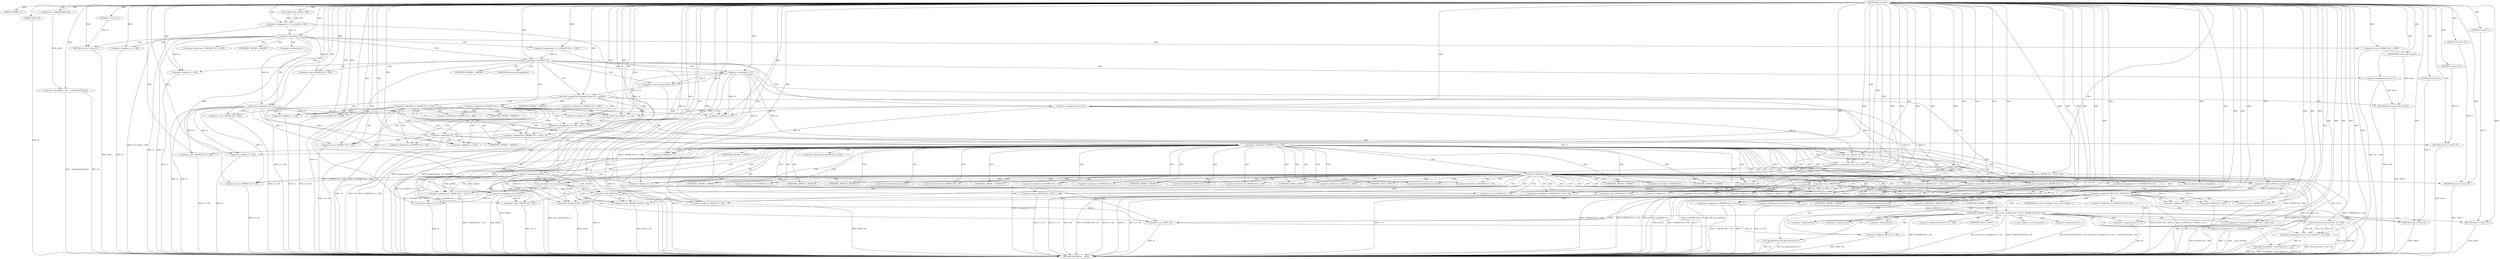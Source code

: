 digraph tftp_connect {  
"1000114" [label = "(METHOD,tftp_connect)" ]
"1000396" [label = "(METHOD_RETURN,int __cdecl)" ]
"1000115" [label = "(PARAM,_DWORD *a1)" ]
"1000116" [label = "(PARAM,_BYTE *a2)" ]
"1000131" [label = "(<operator>.assignment,v14 = __readgsdword(0x14u))" ]
"1000133" [label = "(__readgsdword,__readgsdword(0x14u))" ]
"1000135" [label = "(<operator>.assignment,v2 = Curl_ccalloc(1, 336))" ]
"1000137" [label = "(Curl_ccalloc,Curl_ccalloc(1, 336))" ]
"1000140" [label = "(<operator>.assignment,a1[185] = v2)" ]
"1000146" [label = "(<operator>.logicalNot,!v2)" ]
"1000148" [label = "(RETURN,return 27;,return 27;)" ]
"1000149" [label = "(LITERAL,27,return 27;)" ]
"1000150" [label = "(<operator>.assignment,v3 = v2)" ]
"1000153" [label = "(<operator>.assignment,v4 = *(_DWORD *)(*a1 + 1568))" ]
"1000156" [label = "(<operator>.cast,(_DWORD *)(*a1 + 1568))" ]
"1000158" [label = "(<operator>.addition,*a1 + 1568)" ]
"1000163" [label = "(<operator>.logicalNot,!v4)" ]
"1000166" [label = "(<operator>.assignment,v4 = 512)" ]
"1000171" [label = "(<operator>.cast,(_DWORD *)(v2 + 328))" ]
"1000173" [label = "(<operator>.addition,v2 + 328)" ]
"1000178" [label = "(<operator>.assignment,v9 = Curl_ccalloc(1, v4 + 4))" ]
"1000180" [label = "(Curl_ccalloc,Curl_ccalloc(1, v4 + 4))" ]
"1000182" [label = "(<operator>.addition,v4 + 4)" ]
"1000185" [label = "(<operator>.assignment,*(_DWORD *)(v3 + 328) = v9)" ]
"1000187" [label = "(<operator>.cast,(_DWORD *)(v3 + 328))" ]
"1000189" [label = "(<operator>.addition,v3 + 328)" ]
"1000194" [label = "(<operator>.logicalNot,!v9)" ]
"1000196" [label = "(RETURN,return 27;,return 27;)" ]
"1000197" [label = "(LITERAL,27,return 27;)" ]
"1000199" [label = "(<operator>.assignment,result = 71)" ]
"1000203" [label = "(<operator>.greaterThan,(unsigned int)(v4 - 8) > 0xFFB0)" ]
"1000204" [label = "(<operator>.cast,(unsigned int)(v4 - 8))" ]
"1000206" [label = "(<operator>.subtraction,v4 - 8)" ]
"1000210" [label = "(RETURN,return result;,return result;)" ]
"1000211" [label = "(IDENTIFIER,result,return result;)" ]
"1000213" [label = "(<operator>.logicalNot,!*(_DWORD *)(v3 + 328))" ]
"1000215" [label = "(<operator>.cast,(_DWORD *)(v3 + 328))" ]
"1000217" [label = "(<operator>.addition,v3 + 328)" ]
"1000223" [label = "(<operator>.logicalNot,!*(_DWORD *)(v3 + 332))" ]
"1000225" [label = "(<operator>.cast,(_DWORD *)(v3 + 332))" ]
"1000227" [label = "(<operator>.addition,v3 + 332)" ]
"1000231" [label = "(<operator>.assignment,v10 = Curl_ccalloc(1, v4 + 4))" ]
"1000233" [label = "(Curl_ccalloc,Curl_ccalloc(1, v4 + 4))" ]
"1000235" [label = "(<operator>.addition,v4 + 4)" ]
"1000238" [label = "(<operator>.assignment,*(_DWORD *)(v3 + 332) = v10)" ]
"1000240" [label = "(<operator>.cast,(_DWORD *)(v3 + 332))" ]
"1000242" [label = "(<operator>.addition,v3 + 332)" ]
"1000247" [label = "(<operator>.logicalNot,!v10)" ]
"1000249" [label = "(RETURN,return 27;,return 27;)" ]
"1000250" [label = "(LITERAL,27,return 27;)" ]
"1000251" [label = "(Curl_conncontrol,Curl_conncontrol(a1, 1))" ]
"1000254" [label = "(<operator>.assignment,v5 = a1[103])" ]
"1000259" [label = "(<operator>.assignment,*(_DWORD *)(v3 + 16) = a1)" ]
"1000261" [label = "(<operator>.cast,(_DWORD *)(v3 + 16))" ]
"1000263" [label = "(<operator>.addition,v3 + 16)" ]
"1000267" [label = "(<operator>.assignment,*(_DWORD *)v3 = 0)" ]
"1000269" [label = "(<operator>.cast,(_DWORD *)v3)" ]
"1000273" [label = "(<operator>.assignment,*(_DWORD *)(v3 + 20) = v5)" ]
"1000275" [label = "(<operator>.cast,(_DWORD *)(v3 + 20))" ]
"1000277" [label = "(<operator>.addition,v3 + 20)" ]
"1000281" [label = "(<operator>.assignment,v6 = a1[18])" ]
"1000286" [label = "(<operator>.assignment,*(_DWORD *)(v3 + 8) = -100)" ]
"1000288" [label = "(<operator>.cast,(_DWORD *)(v3 + 8))" ]
"1000290" [label = "(<operator>.addition,v3 + 8)" ]
"1000293" [label = "(<operator>.minus,-100)" ]
"1000295" [label = "(<operator>.assignment,v7 = *(_DWORD *)(v6 + 4))" ]
"1000298" [label = "(<operator>.cast,(_DWORD *)(v6 + 4))" ]
"1000300" [label = "(<operator>.addition,v6 + 4)" ]
"1000303" [label = "(<operator>.assignment,*(_DWORD *)(v3 + 320) = v4)" ]
"1000305" [label = "(<operator>.cast,(_DWORD *)(v3 + 320))" ]
"1000307" [label = "(<operator>.addition,v3 + 320)" ]
"1000311" [label = "(<operator>.assignment,*(_DWORD *)(v3 + 324) = v4)" ]
"1000313" [label = "(<operator>.cast,(_DWORD *)(v3 + 324))" ]
"1000315" [label = "(<operator>.addition,v3 + 324)" ]
"1000319" [label = "(<operator>.assignment,*(_WORD *)(v3 + 52) = v7)" ]
"1000321" [label = "(<operator>.cast,(_WORD *)(v3 + 52))" ]
"1000323" [label = "(<operator>.addition,v3 + 52)" ]
"1000327" [label = "(tftp_set_timeouts,tftp_set_timeouts())" ]
"1000329" [label = "(<operator>.equals,(*((_BYTE *)a1 + 583) & 2) == 0)" ]
"1000330" [label = "(<operator>.and,*((_BYTE *)a1 + 583) & 2)" ]
"1000332" [label = "(<operator>.addition,(_BYTE *)a1 + 583)" ]
"1000333" [label = "(<operator>.cast,(_BYTE *)a1)" ]
"1000341" [label = "(bind,bind(*(_DWORD *)(v3 + 20), (const struct sockaddr *)(v3 + 52), *(_DWORD *)(a1[18] + 16)))" ]
"1000343" [label = "(<operator>.cast,(_DWORD *)(v3 + 20))" ]
"1000345" [label = "(<operator>.addition,v3 + 20)" ]
"1000348" [label = "(<operator>.cast,(const struct sockaddr *)(v3 + 52))" ]
"1000350" [label = "(<operator>.addition,v3 + 52)" ]
"1000354" [label = "(<operator>.cast,(_DWORD *)(a1[18] + 16))" ]
"1000356" [label = "(<operator>.addition,a1[18] + 16)" ]
"1000362" [label = "(<operator>.assignment,v11 = __errno_location())" ]
"1000365" [label = "(<operator>.assignment,v12 = Curl_strerror(*v11, buf, 128))" ]
"1000367" [label = "(Curl_strerror,Curl_strerror(*v11, buf, 128))" ]
"1000372" [label = "(Curl_failf,Curl_failf(*a1, \"bind() failed; %s\", v12))" ]
"1000377" [label = "(RETURN,return 7;,return 7;)" ]
"1000378" [label = "(LITERAL,7,return 7;)" ]
"1000379" [label = "(<operators>.assignmentOr,*((_BYTE *)a1 + 583) |= 2u)" ]
"1000381" [label = "(<operator>.addition,(_BYTE *)a1 + 583)" ]
"1000382" [label = "(<operator>.cast,(_BYTE *)a1)" ]
"1000387" [label = "(Curl_pgrsStartNow,Curl_pgrsStartNow(*a1))" ]
"1000390" [label = "(<operator>.assignment,*a2 = 1)" ]
"1000394" [label = "(RETURN,return 0;,return 0;)" ]
"1000395" [label = "(LITERAL,0,return 0;)" ]
"1000155" [label = "(<operator>.indirection,*(_DWORD *)(*a1 + 1568))" ]
"1000157" [label = "(UNKNOWN,_DWORD *,_DWORD *)" ]
"1000159" [label = "(<operator>.indirection,*a1)" ]
"1000170" [label = "(<operator>.indirection,*(_DWORD *)(v2 + 328))" ]
"1000172" [label = "(UNKNOWN,_DWORD *,_DWORD *)" ]
"1000186" [label = "(<operator>.indirection,*(_DWORD *)(v3 + 328))" ]
"1000188" [label = "(UNKNOWN,_DWORD *,_DWORD *)" ]
"1000205" [label = "(UNKNOWN,unsigned int,unsigned int)" ]
"1000214" [label = "(<operator>.indirection,*(_DWORD *)(v3 + 328))" ]
"1000216" [label = "(UNKNOWN,_DWORD *,_DWORD *)" ]
"1000224" [label = "(<operator>.indirection,*(_DWORD *)(v3 + 332))" ]
"1000226" [label = "(UNKNOWN,_DWORD *,_DWORD *)" ]
"1000239" [label = "(<operator>.indirection,*(_DWORD *)(v3 + 332))" ]
"1000241" [label = "(UNKNOWN,_DWORD *,_DWORD *)" ]
"1000256" [label = "(<operator>.indirectIndexAccess,a1[103])" ]
"1000260" [label = "(<operator>.indirection,*(_DWORD *)(v3 + 16))" ]
"1000262" [label = "(UNKNOWN,_DWORD *,_DWORD *)" ]
"1000268" [label = "(<operator>.indirection,*(_DWORD *)v3)" ]
"1000270" [label = "(UNKNOWN,_DWORD *,_DWORD *)" ]
"1000274" [label = "(<operator>.indirection,*(_DWORD *)(v3 + 20))" ]
"1000276" [label = "(UNKNOWN,_DWORD *,_DWORD *)" ]
"1000283" [label = "(<operator>.indirectIndexAccess,a1[18])" ]
"1000287" [label = "(<operator>.indirection,*(_DWORD *)(v3 + 8))" ]
"1000289" [label = "(UNKNOWN,_DWORD *,_DWORD *)" ]
"1000297" [label = "(<operator>.indirection,*(_DWORD *)(v6 + 4))" ]
"1000299" [label = "(UNKNOWN,_DWORD *,_DWORD *)" ]
"1000304" [label = "(<operator>.indirection,*(_DWORD *)(v3 + 320))" ]
"1000306" [label = "(UNKNOWN,_DWORD *,_DWORD *)" ]
"1000312" [label = "(<operator>.indirection,*(_DWORD *)(v3 + 324))" ]
"1000314" [label = "(UNKNOWN,_DWORD *,_DWORD *)" ]
"1000320" [label = "(<operator>.indirection,*(_WORD *)(v3 + 52))" ]
"1000322" [label = "(UNKNOWN,_WORD *,_WORD *)" ]
"1000331" [label = "(<operator>.indirection,*((_BYTE *)a1 + 583))" ]
"1000334" [label = "(UNKNOWN,_BYTE *,_BYTE *)" ]
"1000342" [label = "(<operator>.indirection,*(_DWORD *)(v3 + 20))" ]
"1000344" [label = "(UNKNOWN,_DWORD *,_DWORD *)" ]
"1000349" [label = "(UNKNOWN,const struct sockaddr *,const struct sockaddr *)" ]
"1000353" [label = "(<operator>.indirection,*(_DWORD *)(a1[18] + 16))" ]
"1000355" [label = "(UNKNOWN,_DWORD *,_DWORD *)" ]
"1000357" [label = "(<operator>.indirectIndexAccess,a1[18])" ]
"1000364" [label = "(__errno_location,__errno_location())" ]
"1000368" [label = "(<operator>.indirection,*v11)" ]
"1000373" [label = "(<operator>.indirection,*a1)" ]
"1000380" [label = "(<operator>.indirection,*((_BYTE *)a1 + 583))" ]
"1000383" [label = "(UNKNOWN,_BYTE *,_BYTE *)" ]
"1000388" [label = "(<operator>.indirection,*a1)" ]
"1000391" [label = "(<operator>.indirection,*a2)" ]
  "1000377" -> "1000396"  [ label = "DDG: <RET>"] 
  "1000148" -> "1000396"  [ label = "DDG: <RET>"] 
  "1000240" -> "1000396"  [ label = "DDG: v3 + 332"] 
  "1000259" -> "1000396"  [ label = "DDG: *(_DWORD *)(v3 + 16)"] 
  "1000327" -> "1000396"  [ label = "DDG: tftp_set_timeouts()"] 
  "1000242" -> "1000396"  [ label = "DDG: v3"] 
  "1000194" -> "1000396"  [ label = "DDG: !v9"] 
  "1000341" -> "1000396"  [ label = "DDG: *(_DWORD *)(v3 + 20)"] 
  "1000199" -> "1000396"  [ label = "DDG: result"] 
  "1000341" -> "1000396"  [ label = "DDG: (const struct sockaddr *)(v3 + 52)"] 
  "1000333" -> "1000396"  [ label = "DDG: a1"] 
  "1000305" -> "1000396"  [ label = "DDG: v3 + 320"] 
  "1000163" -> "1000396"  [ label = "DDG: !v4"] 
  "1000203" -> "1000396"  [ label = "DDG: (unsigned int)(v4 - 8) > 0xFFB0"] 
  "1000223" -> "1000396"  [ label = "DDG: !*(_DWORD *)(v3 + 332)"] 
  "1000187" -> "1000396"  [ label = "DDG: v3 + 328"] 
  "1000238" -> "1000396"  [ label = "DDG: *(_DWORD *)(v3 + 332)"] 
  "1000329" -> "1000396"  [ label = "DDG: *((_BYTE *)a1 + 583) & 2"] 
  "1000341" -> "1000396"  [ label = "DDG: *(_DWORD *)(a1[18] + 16)"] 
  "1000173" -> "1000396"  [ label = "DDG: v2"] 
  "1000231" -> "1000396"  [ label = "DDG: Curl_ccalloc(1, v4 + 4)"] 
  "1000350" -> "1000396"  [ label = "DDG: v3"] 
  "1000213" -> "1000396"  [ label = "DDG: !*(_DWORD *)(v3 + 328)"] 
  "1000321" -> "1000396"  [ label = "DDG: v3 + 52"] 
  "1000362" -> "1000396"  [ label = "DDG: __errno_location()"] 
  "1000215" -> "1000396"  [ label = "DDG: v3 + 328"] 
  "1000288" -> "1000396"  [ label = "DDG: v3 + 8"] 
  "1000379" -> "1000396"  [ label = "DDG: *((_BYTE *)a1 + 583)"] 
  "1000150" -> "1000396"  [ label = "DDG: v2"] 
  "1000254" -> "1000396"  [ label = "DDG: a1[103]"] 
  "1000281" -> "1000396"  [ label = "DDG: a1[18]"] 
  "1000372" -> "1000396"  [ label = "DDG: v12"] 
  "1000354" -> "1000396"  [ label = "DDG: a1[18] + 16"] 
  "1000381" -> "1000396"  [ label = "DDG: (_BYTE *)a1"] 
  "1000319" -> "1000396"  [ label = "DDG: *(_WORD *)(v3 + 52)"] 
  "1000382" -> "1000396"  [ label = "DDG: a1"] 
  "1000273" -> "1000396"  [ label = "DDG: *(_DWORD *)(v3 + 20)"] 
  "1000135" -> "1000396"  [ label = "DDG: Curl_ccalloc(1, 336)"] 
  "1000300" -> "1000396"  [ label = "DDG: v6"] 
  "1000390" -> "1000396"  [ label = "DDG: *a2"] 
  "1000367" -> "1000396"  [ label = "DDG: buf"] 
  "1000213" -> "1000396"  [ label = "DDG: *(_DWORD *)(v3 + 328)"] 
  "1000267" -> "1000396"  [ label = "DDG: *(_DWORD *)v3"] 
  "1000182" -> "1000396"  [ label = "DDG: v4"] 
  "1000387" -> "1000396"  [ label = "DDG: Curl_pgrsStartNow(*a1)"] 
  "1000131" -> "1000396"  [ label = "DDG: __readgsdword(0x14u)"] 
  "1000225" -> "1000396"  [ label = "DDG: v3 + 332"] 
  "1000367" -> "1000396"  [ label = "DDG: *v11"] 
  "1000341" -> "1000396"  [ label = "DDG: bind(*(_DWORD *)(v3 + 20), (const struct sockaddr *)(v3 + 52), *(_DWORD *)(a1[18] + 16))"] 
  "1000223" -> "1000396"  [ label = "DDG: *(_DWORD *)(v3 + 332)"] 
  "1000178" -> "1000396"  [ label = "DDG: Curl_ccalloc(1, v4 + 4)"] 
  "1000343" -> "1000396"  [ label = "DDG: v3 + 20"] 
  "1000180" -> "1000396"  [ label = "DDG: v4 + 4"] 
  "1000146" -> "1000396"  [ label = "DDG: v2"] 
  "1000203" -> "1000396"  [ label = "DDG: (unsigned int)(v4 - 8)"] 
  "1000235" -> "1000396"  [ label = "DDG: v4"] 
  "1000153" -> "1000396"  [ label = "DDG: *(_DWORD *)(*a1 + 1568)"] 
  "1000156" -> "1000396"  [ label = "DDG: *a1 + 1568"] 
  "1000247" -> "1000396"  [ label = "DDG: !v10"] 
  "1000189" -> "1000396"  [ label = "DDG: v3"] 
  "1000116" -> "1000396"  [ label = "DDG: a2"] 
  "1000275" -> "1000396"  [ label = "DDG: v3 + 20"] 
  "1000261" -> "1000396"  [ label = "DDG: v3 + 16"] 
  "1000303" -> "1000396"  [ label = "DDG: *(_DWORD *)(v3 + 320)"] 
  "1000348" -> "1000396"  [ label = "DDG: v3 + 52"] 
  "1000365" -> "1000396"  [ label = "DDG: Curl_strerror(*v11, buf, 128)"] 
  "1000286" -> "1000396"  [ label = "DDG: -100"] 
  "1000206" -> "1000396"  [ label = "DDG: v4"] 
  "1000158" -> "1000396"  [ label = "DDG: *a1"] 
  "1000247" -> "1000396"  [ label = "DDG: v10"] 
  "1000286" -> "1000396"  [ label = "DDG: *(_DWORD *)(v3 + 8)"] 
  "1000372" -> "1000396"  [ label = "DDG: Curl_failf(*a1, \"bind() failed; %s\", v12)"] 
  "1000313" -> "1000396"  [ label = "DDG: v3 + 324"] 
  "1000387" -> "1000396"  [ label = "DDG: *a1"] 
  "1000140" -> "1000396"  [ label = "DDG: a1[185]"] 
  "1000273" -> "1000396"  [ label = "DDG: v5"] 
  "1000204" -> "1000396"  [ label = "DDG: v4 - 8"] 
  "1000298" -> "1000396"  [ label = "DDG: v6 + 4"] 
  "1000329" -> "1000396"  [ label = "DDG: (*((_BYTE *)a1 + 583) & 2) == 0"] 
  "1000362" -> "1000396"  [ label = "DDG: v11"] 
  "1000356" -> "1000396"  [ label = "DDG: a1[18]"] 
  "1000171" -> "1000396"  [ label = "DDG: v2 + 328"] 
  "1000194" -> "1000396"  [ label = "DDG: v9"] 
  "1000311" -> "1000396"  [ label = "DDG: v4"] 
  "1000319" -> "1000396"  [ label = "DDG: v7"] 
  "1000372" -> "1000396"  [ label = "DDG: *a1"] 
  "1000295" -> "1000396"  [ label = "DDG: *(_DWORD *)(v6 + 4)"] 
  "1000323" -> "1000396"  [ label = "DDG: v3"] 
  "1000146" -> "1000396"  [ label = "DDG: !v2"] 
  "1000311" -> "1000396"  [ label = "DDG: *(_DWORD *)(v3 + 324)"] 
  "1000233" -> "1000396"  [ label = "DDG: v4 + 4"] 
  "1000150" -> "1000396"  [ label = "DDG: v3"] 
  "1000185" -> "1000396"  [ label = "DDG: *(_DWORD *)(v3 + 328)"] 
  "1000131" -> "1000396"  [ label = "DDG: v14"] 
  "1000251" -> "1000396"  [ label = "DDG: Curl_conncontrol(a1, 1)"] 
  "1000332" -> "1000396"  [ label = "DDG: (_BYTE *)a1"] 
  "1000330" -> "1000396"  [ label = "DDG: *((_BYTE *)a1 + 583)"] 
  "1000210" -> "1000396"  [ label = "DDG: <RET>"] 
  "1000394" -> "1000396"  [ label = "DDG: <RET>"] 
  "1000196" -> "1000396"  [ label = "DDG: <RET>"] 
  "1000249" -> "1000396"  [ label = "DDG: <RET>"] 
  "1000114" -> "1000115"  [ label = "DDG: "] 
  "1000114" -> "1000116"  [ label = "DDG: "] 
  "1000133" -> "1000131"  [ label = "DDG: 0x14u"] 
  "1000114" -> "1000131"  [ label = "DDG: "] 
  "1000114" -> "1000133"  [ label = "DDG: "] 
  "1000137" -> "1000135"  [ label = "DDG: 1"] 
  "1000137" -> "1000135"  [ label = "DDG: 336"] 
  "1000114" -> "1000135"  [ label = "DDG: "] 
  "1000114" -> "1000137"  [ label = "DDG: "] 
  "1000135" -> "1000140"  [ label = "DDG: v2"] 
  "1000114" -> "1000140"  [ label = "DDG: "] 
  "1000114" -> "1000146"  [ label = "DDG: "] 
  "1000135" -> "1000146"  [ label = "DDG: v2"] 
  "1000149" -> "1000148"  [ label = "DDG: 27"] 
  "1000114" -> "1000148"  [ label = "DDG: "] 
  "1000114" -> "1000149"  [ label = "DDG: "] 
  "1000146" -> "1000150"  [ label = "DDG: v2"] 
  "1000114" -> "1000150"  [ label = "DDG: "] 
  "1000114" -> "1000153"  [ label = "DDG: "] 
  "1000114" -> "1000156"  [ label = "DDG: "] 
  "1000114" -> "1000158"  [ label = "DDG: "] 
  "1000153" -> "1000163"  [ label = "DDG: v4"] 
  "1000114" -> "1000163"  [ label = "DDG: "] 
  "1000114" -> "1000166"  [ label = "DDG: "] 
  "1000114" -> "1000171"  [ label = "DDG: "] 
  "1000146" -> "1000171"  [ label = "DDG: v2"] 
  "1000114" -> "1000173"  [ label = "DDG: "] 
  "1000146" -> "1000173"  [ label = "DDG: v2"] 
  "1000180" -> "1000178"  [ label = "DDG: 1"] 
  "1000180" -> "1000178"  [ label = "DDG: v4 + 4"] 
  "1000114" -> "1000178"  [ label = "DDG: "] 
  "1000114" -> "1000180"  [ label = "DDG: "] 
  "1000166" -> "1000180"  [ label = "DDG: v4"] 
  "1000206" -> "1000180"  [ label = "DDG: v4"] 
  "1000166" -> "1000182"  [ label = "DDG: v4"] 
  "1000206" -> "1000182"  [ label = "DDG: v4"] 
  "1000114" -> "1000182"  [ label = "DDG: "] 
  "1000178" -> "1000185"  [ label = "DDG: v9"] 
  "1000114" -> "1000185"  [ label = "DDG: "] 
  "1000150" -> "1000187"  [ label = "DDG: v3"] 
  "1000114" -> "1000187"  [ label = "DDG: "] 
  "1000150" -> "1000189"  [ label = "DDG: v3"] 
  "1000114" -> "1000189"  [ label = "DDG: "] 
  "1000114" -> "1000194"  [ label = "DDG: "] 
  "1000178" -> "1000194"  [ label = "DDG: v9"] 
  "1000197" -> "1000196"  [ label = "DDG: 27"] 
  "1000114" -> "1000196"  [ label = "DDG: "] 
  "1000114" -> "1000197"  [ label = "DDG: "] 
  "1000114" -> "1000199"  [ label = "DDG: "] 
  "1000204" -> "1000203"  [ label = "DDG: v4 - 8"] 
  "1000206" -> "1000204"  [ label = "DDG: v4"] 
  "1000206" -> "1000204"  [ label = "DDG: 8"] 
  "1000163" -> "1000206"  [ label = "DDG: v4"] 
  "1000114" -> "1000206"  [ label = "DDG: "] 
  "1000114" -> "1000203"  [ label = "DDG: "] 
  "1000211" -> "1000210"  [ label = "DDG: result"] 
  "1000199" -> "1000210"  [ label = "DDG: result"] 
  "1000114" -> "1000211"  [ label = "DDG: "] 
  "1000150" -> "1000215"  [ label = "DDG: v3"] 
  "1000114" -> "1000215"  [ label = "DDG: "] 
  "1000150" -> "1000217"  [ label = "DDG: v3"] 
  "1000114" -> "1000217"  [ label = "DDG: "] 
  "1000150" -> "1000225"  [ label = "DDG: v3"] 
  "1000114" -> "1000225"  [ label = "DDG: "] 
  "1000150" -> "1000227"  [ label = "DDG: v3"] 
  "1000114" -> "1000227"  [ label = "DDG: "] 
  "1000233" -> "1000231"  [ label = "DDG: 1"] 
  "1000233" -> "1000231"  [ label = "DDG: v4 + 4"] 
  "1000114" -> "1000231"  [ label = "DDG: "] 
  "1000114" -> "1000233"  [ label = "DDG: "] 
  "1000166" -> "1000233"  [ label = "DDG: v4"] 
  "1000206" -> "1000233"  [ label = "DDG: v4"] 
  "1000166" -> "1000235"  [ label = "DDG: v4"] 
  "1000206" -> "1000235"  [ label = "DDG: v4"] 
  "1000114" -> "1000235"  [ label = "DDG: "] 
  "1000231" -> "1000238"  [ label = "DDG: v10"] 
  "1000114" -> "1000238"  [ label = "DDG: "] 
  "1000114" -> "1000240"  [ label = "DDG: "] 
  "1000150" -> "1000240"  [ label = "DDG: v3"] 
  "1000114" -> "1000242"  [ label = "DDG: "] 
  "1000150" -> "1000242"  [ label = "DDG: v3"] 
  "1000114" -> "1000247"  [ label = "DDG: "] 
  "1000231" -> "1000247"  [ label = "DDG: v10"] 
  "1000250" -> "1000249"  [ label = "DDG: 27"] 
  "1000114" -> "1000249"  [ label = "DDG: "] 
  "1000114" -> "1000250"  [ label = "DDG: "] 
  "1000140" -> "1000251"  [ label = "DDG: a1[185]"] 
  "1000114" -> "1000251"  [ label = "DDG: "] 
  "1000251" -> "1000254"  [ label = "DDG: a1"] 
  "1000114" -> "1000254"  [ label = "DDG: "] 
  "1000251" -> "1000259"  [ label = "DDG: a1"] 
  "1000140" -> "1000259"  [ label = "DDG: a1[185]"] 
  "1000114" -> "1000259"  [ label = "DDG: "] 
  "1000114" -> "1000261"  [ label = "DDG: "] 
  "1000150" -> "1000261"  [ label = "DDG: v3"] 
  "1000114" -> "1000263"  [ label = "DDG: "] 
  "1000150" -> "1000263"  [ label = "DDG: v3"] 
  "1000114" -> "1000267"  [ label = "DDG: "] 
  "1000114" -> "1000269"  [ label = "DDG: "] 
  "1000150" -> "1000269"  [ label = "DDG: v3"] 
  "1000254" -> "1000273"  [ label = "DDG: v5"] 
  "1000114" -> "1000273"  [ label = "DDG: "] 
  "1000269" -> "1000275"  [ label = "DDG: v3"] 
  "1000114" -> "1000275"  [ label = "DDG: "] 
  "1000269" -> "1000277"  [ label = "DDG: v3"] 
  "1000114" -> "1000277"  [ label = "DDG: "] 
  "1000251" -> "1000281"  [ label = "DDG: a1"] 
  "1000140" -> "1000281"  [ label = "DDG: a1[185]"] 
  "1000114" -> "1000281"  [ label = "DDG: "] 
  "1000293" -> "1000286"  [ label = "DDG: 100"] 
  "1000114" -> "1000288"  [ label = "DDG: "] 
  "1000269" -> "1000288"  [ label = "DDG: v3"] 
  "1000114" -> "1000290"  [ label = "DDG: "] 
  "1000269" -> "1000290"  [ label = "DDG: v3"] 
  "1000114" -> "1000293"  [ label = "DDG: "] 
  "1000114" -> "1000295"  [ label = "DDG: "] 
  "1000281" -> "1000298"  [ label = "DDG: v6"] 
  "1000114" -> "1000298"  [ label = "DDG: "] 
  "1000281" -> "1000300"  [ label = "DDG: v6"] 
  "1000114" -> "1000300"  [ label = "DDG: "] 
  "1000166" -> "1000303"  [ label = "DDG: v4"] 
  "1000206" -> "1000303"  [ label = "DDG: v4"] 
  "1000114" -> "1000303"  [ label = "DDG: "] 
  "1000114" -> "1000305"  [ label = "DDG: "] 
  "1000269" -> "1000305"  [ label = "DDG: v3"] 
  "1000114" -> "1000307"  [ label = "DDG: "] 
  "1000269" -> "1000307"  [ label = "DDG: v3"] 
  "1000114" -> "1000311"  [ label = "DDG: "] 
  "1000166" -> "1000311"  [ label = "DDG: v4"] 
  "1000206" -> "1000311"  [ label = "DDG: v4"] 
  "1000114" -> "1000313"  [ label = "DDG: "] 
  "1000269" -> "1000313"  [ label = "DDG: v3"] 
  "1000114" -> "1000315"  [ label = "DDG: "] 
  "1000269" -> "1000315"  [ label = "DDG: v3"] 
  "1000295" -> "1000319"  [ label = "DDG: v7"] 
  "1000114" -> "1000319"  [ label = "DDG: "] 
  "1000114" -> "1000321"  [ label = "DDG: "] 
  "1000269" -> "1000321"  [ label = "DDG: v3"] 
  "1000114" -> "1000323"  [ label = "DDG: "] 
  "1000269" -> "1000323"  [ label = "DDG: v3"] 
  "1000114" -> "1000327"  [ label = "DDG: "] 
  "1000330" -> "1000329"  [ label = "DDG: *((_BYTE *)a1 + 583)"] 
  "1000330" -> "1000329"  [ label = "DDG: 2"] 
  "1000333" -> "1000332"  [ label = "DDG: a1"] 
  "1000140" -> "1000333"  [ label = "DDG: a1[185]"] 
  "1000114" -> "1000333"  [ label = "DDG: "] 
  "1000251" -> "1000333"  [ label = "DDG: a1"] 
  "1000114" -> "1000332"  [ label = "DDG: "] 
  "1000114" -> "1000330"  [ label = "DDG: "] 
  "1000114" -> "1000329"  [ label = "DDG: "] 
  "1000273" -> "1000341"  [ label = "DDG: *(_DWORD *)(v3 + 20)"] 
  "1000114" -> "1000343"  [ label = "DDG: "] 
  "1000269" -> "1000343"  [ label = "DDG: v3"] 
  "1000114" -> "1000345"  [ label = "DDG: "] 
  "1000269" -> "1000345"  [ label = "DDG: v3"] 
  "1000348" -> "1000341"  [ label = "DDG: v3 + 52"] 
  "1000114" -> "1000348"  [ label = "DDG: "] 
  "1000269" -> "1000348"  [ label = "DDG: v3"] 
  "1000114" -> "1000350"  [ label = "DDG: "] 
  "1000269" -> "1000350"  [ label = "DDG: v3"] 
  "1000333" -> "1000354"  [ label = "DDG: a1"] 
  "1000251" -> "1000354"  [ label = "DDG: a1"] 
  "1000140" -> "1000354"  [ label = "DDG: a1[185]"] 
  "1000114" -> "1000354"  [ label = "DDG: "] 
  "1000333" -> "1000356"  [ label = "DDG: a1"] 
  "1000251" -> "1000356"  [ label = "DDG: a1"] 
  "1000140" -> "1000356"  [ label = "DDG: a1[185]"] 
  "1000114" -> "1000356"  [ label = "DDG: "] 
  "1000114" -> "1000362"  [ label = "DDG: "] 
  "1000367" -> "1000365"  [ label = "DDG: *v11"] 
  "1000367" -> "1000365"  [ label = "DDG: buf"] 
  "1000367" -> "1000365"  [ label = "DDG: 128"] 
  "1000114" -> "1000365"  [ label = "DDG: "] 
  "1000114" -> "1000367"  [ label = "DDG: "] 
  "1000114" -> "1000372"  [ label = "DDG: "] 
  "1000365" -> "1000372"  [ label = "DDG: v12"] 
  "1000378" -> "1000377"  [ label = "DDG: 7"] 
  "1000114" -> "1000377"  [ label = "DDG: "] 
  "1000114" -> "1000378"  [ label = "DDG: "] 
  "1000114" -> "1000379"  [ label = "DDG: "] 
  "1000330" -> "1000379"  [ label = "DDG: *((_BYTE *)a1 + 583)"] 
  "1000382" -> "1000381"  [ label = "DDG: a1"] 
  "1000333" -> "1000382"  [ label = "DDG: a1"] 
  "1000140" -> "1000382"  [ label = "DDG: a1[185]"] 
  "1000114" -> "1000382"  [ label = "DDG: "] 
  "1000251" -> "1000382"  [ label = "DDG: a1"] 
  "1000114" -> "1000381"  [ label = "DDG: "] 
  "1000114" -> "1000390"  [ label = "DDG: "] 
  "1000395" -> "1000394"  [ label = "DDG: 0"] 
  "1000114" -> "1000394"  [ label = "DDG: "] 
  "1000114" -> "1000395"  [ label = "DDG: "] 
  "1000146" -> "1000159"  [ label = "CDG: "] 
  "1000146" -> "1000158"  [ label = "CDG: "] 
  "1000146" -> "1000157"  [ label = "CDG: "] 
  "1000146" -> "1000156"  [ label = "CDG: "] 
  "1000146" -> "1000155"  [ label = "CDG: "] 
  "1000146" -> "1000153"  [ label = "CDG: "] 
  "1000146" -> "1000150"  [ label = "CDG: "] 
  "1000146" -> "1000148"  [ label = "CDG: "] 
  "1000146" -> "1000163"  [ label = "CDG: "] 
  "1000163" -> "1000173"  [ label = "CDG: "] 
  "1000163" -> "1000172"  [ label = "CDG: "] 
  "1000163" -> "1000171"  [ label = "CDG: "] 
  "1000163" -> "1000170"  [ label = "CDG: "] 
  "1000163" -> "1000166"  [ label = "CDG: "] 
  "1000163" -> "1000206"  [ label = "CDG: "] 
  "1000163" -> "1000205"  [ label = "CDG: "] 
  "1000163" -> "1000204"  [ label = "CDG: "] 
  "1000163" -> "1000203"  [ label = "CDG: "] 
  "1000163" -> "1000199"  [ label = "CDG: "] 
  "1000170" -> "1000189"  [ label = "CDG: "] 
  "1000170" -> "1000188"  [ label = "CDG: "] 
  "1000170" -> "1000187"  [ label = "CDG: "] 
  "1000170" -> "1000186"  [ label = "CDG: "] 
  "1000170" -> "1000185"  [ label = "CDG: "] 
  "1000170" -> "1000182"  [ label = "CDG: "] 
  "1000170" -> "1000180"  [ label = "CDG: "] 
  "1000170" -> "1000178"  [ label = "CDG: "] 
  "1000170" -> "1000194"  [ label = "CDG: "] 
  "1000170" -> "1000224"  [ label = "CDG: "] 
  "1000170" -> "1000223"  [ label = "CDG: "] 
  "1000170" -> "1000227"  [ label = "CDG: "] 
  "1000170" -> "1000226"  [ label = "CDG: "] 
  "1000170" -> "1000225"  [ label = "CDG: "] 
  "1000194" -> "1000196"  [ label = "CDG: "] 
  "1000194" -> "1000224"  [ label = "CDG: "] 
  "1000194" -> "1000223"  [ label = "CDG: "] 
  "1000194" -> "1000227"  [ label = "CDG: "] 
  "1000194" -> "1000226"  [ label = "CDG: "] 
  "1000194" -> "1000225"  [ label = "CDG: "] 
  "1000203" -> "1000217"  [ label = "CDG: "] 
  "1000203" -> "1000216"  [ label = "CDG: "] 
  "1000203" -> "1000215"  [ label = "CDG: "] 
  "1000203" -> "1000214"  [ label = "CDG: "] 
  "1000203" -> "1000213"  [ label = "CDG: "] 
  "1000203" -> "1000210"  [ label = "CDG: "] 
  "1000213" -> "1000189"  [ label = "CDG: "] 
  "1000213" -> "1000188"  [ label = "CDG: "] 
  "1000213" -> "1000187"  [ label = "CDG: "] 
  "1000213" -> "1000186"  [ label = "CDG: "] 
  "1000213" -> "1000185"  [ label = "CDG: "] 
  "1000213" -> "1000182"  [ label = "CDG: "] 
  "1000213" -> "1000180"  [ label = "CDG: "] 
  "1000213" -> "1000178"  [ label = "CDG: "] 
  "1000213" -> "1000194"  [ label = "CDG: "] 
  "1000213" -> "1000224"  [ label = "CDG: "] 
  "1000213" -> "1000223"  [ label = "CDG: "] 
  "1000213" -> "1000227"  [ label = "CDG: "] 
  "1000213" -> "1000226"  [ label = "CDG: "] 
  "1000213" -> "1000225"  [ label = "CDG: "] 
  "1000223" -> "1000240"  [ label = "CDG: "] 
  "1000223" -> "1000239"  [ label = "CDG: "] 
  "1000223" -> "1000238"  [ label = "CDG: "] 
  "1000223" -> "1000235"  [ label = "CDG: "] 
  "1000223" -> "1000233"  [ label = "CDG: "] 
  "1000223" -> "1000231"  [ label = "CDG: "] 
  "1000223" -> "1000256"  [ label = "CDG: "] 
  "1000223" -> "1000254"  [ label = "CDG: "] 
  "1000223" -> "1000251"  [ label = "CDG: "] 
  "1000223" -> "1000247"  [ label = "CDG: "] 
  "1000223" -> "1000242"  [ label = "CDG: "] 
  "1000223" -> "1000241"  [ label = "CDG: "] 
  "1000223" -> "1000270"  [ label = "CDG: "] 
  "1000223" -> "1000269"  [ label = "CDG: "] 
  "1000223" -> "1000268"  [ label = "CDG: "] 
  "1000223" -> "1000267"  [ label = "CDG: "] 
  "1000223" -> "1000263"  [ label = "CDG: "] 
  "1000223" -> "1000262"  [ label = "CDG: "] 
  "1000223" -> "1000261"  [ label = "CDG: "] 
  "1000223" -> "1000260"  [ label = "CDG: "] 
  "1000223" -> "1000259"  [ label = "CDG: "] 
  "1000223" -> "1000288"  [ label = "CDG: "] 
  "1000223" -> "1000287"  [ label = "CDG: "] 
  "1000223" -> "1000286"  [ label = "CDG: "] 
  "1000223" -> "1000283"  [ label = "CDG: "] 
  "1000223" -> "1000281"  [ label = "CDG: "] 
  "1000223" -> "1000277"  [ label = "CDG: "] 
  "1000223" -> "1000276"  [ label = "CDG: "] 
  "1000223" -> "1000275"  [ label = "CDG: "] 
  "1000223" -> "1000274"  [ label = "CDG: "] 
  "1000223" -> "1000273"  [ label = "CDG: "] 
  "1000223" -> "1000304"  [ label = "CDG: "] 
  "1000223" -> "1000303"  [ label = "CDG: "] 
  "1000223" -> "1000300"  [ label = "CDG: "] 
  "1000223" -> "1000299"  [ label = "CDG: "] 
  "1000223" -> "1000298"  [ label = "CDG: "] 
  "1000223" -> "1000297"  [ label = "CDG: "] 
  "1000223" -> "1000295"  [ label = "CDG: "] 
  "1000223" -> "1000293"  [ label = "CDG: "] 
  "1000223" -> "1000290"  [ label = "CDG: "] 
  "1000223" -> "1000289"  [ label = "CDG: "] 
  "1000223" -> "1000320"  [ label = "CDG: "] 
  "1000223" -> "1000319"  [ label = "CDG: "] 
  "1000223" -> "1000315"  [ label = "CDG: "] 
  "1000223" -> "1000314"  [ label = "CDG: "] 
  "1000223" -> "1000313"  [ label = "CDG: "] 
  "1000223" -> "1000312"  [ label = "CDG: "] 
  "1000223" -> "1000311"  [ label = "CDG: "] 
  "1000223" -> "1000307"  [ label = "CDG: "] 
  "1000223" -> "1000306"  [ label = "CDG: "] 
  "1000223" -> "1000305"  [ label = "CDG: "] 
  "1000223" -> "1000334"  [ label = "CDG: "] 
  "1000223" -> "1000333"  [ label = "CDG: "] 
  "1000223" -> "1000332"  [ label = "CDG: "] 
  "1000223" -> "1000331"  [ label = "CDG: "] 
  "1000223" -> "1000330"  [ label = "CDG: "] 
  "1000223" -> "1000329"  [ label = "CDG: "] 
  "1000223" -> "1000327"  [ label = "CDG: "] 
  "1000223" -> "1000323"  [ label = "CDG: "] 
  "1000223" -> "1000322"  [ label = "CDG: "] 
  "1000223" -> "1000321"  [ label = "CDG: "] 
  "1000247" -> "1000256"  [ label = "CDG: "] 
  "1000247" -> "1000254"  [ label = "CDG: "] 
  "1000247" -> "1000251"  [ label = "CDG: "] 
  "1000247" -> "1000249"  [ label = "CDG: "] 
  "1000247" -> "1000270"  [ label = "CDG: "] 
  "1000247" -> "1000269"  [ label = "CDG: "] 
  "1000247" -> "1000268"  [ label = "CDG: "] 
  "1000247" -> "1000267"  [ label = "CDG: "] 
  "1000247" -> "1000263"  [ label = "CDG: "] 
  "1000247" -> "1000262"  [ label = "CDG: "] 
  "1000247" -> "1000261"  [ label = "CDG: "] 
  "1000247" -> "1000260"  [ label = "CDG: "] 
  "1000247" -> "1000259"  [ label = "CDG: "] 
  "1000247" -> "1000288"  [ label = "CDG: "] 
  "1000247" -> "1000287"  [ label = "CDG: "] 
  "1000247" -> "1000286"  [ label = "CDG: "] 
  "1000247" -> "1000283"  [ label = "CDG: "] 
  "1000247" -> "1000281"  [ label = "CDG: "] 
  "1000247" -> "1000277"  [ label = "CDG: "] 
  "1000247" -> "1000276"  [ label = "CDG: "] 
  "1000247" -> "1000275"  [ label = "CDG: "] 
  "1000247" -> "1000274"  [ label = "CDG: "] 
  "1000247" -> "1000273"  [ label = "CDG: "] 
  "1000247" -> "1000304"  [ label = "CDG: "] 
  "1000247" -> "1000303"  [ label = "CDG: "] 
  "1000247" -> "1000300"  [ label = "CDG: "] 
  "1000247" -> "1000299"  [ label = "CDG: "] 
  "1000247" -> "1000298"  [ label = "CDG: "] 
  "1000247" -> "1000297"  [ label = "CDG: "] 
  "1000247" -> "1000295"  [ label = "CDG: "] 
  "1000247" -> "1000293"  [ label = "CDG: "] 
  "1000247" -> "1000290"  [ label = "CDG: "] 
  "1000247" -> "1000289"  [ label = "CDG: "] 
  "1000247" -> "1000320"  [ label = "CDG: "] 
  "1000247" -> "1000319"  [ label = "CDG: "] 
  "1000247" -> "1000315"  [ label = "CDG: "] 
  "1000247" -> "1000314"  [ label = "CDG: "] 
  "1000247" -> "1000313"  [ label = "CDG: "] 
  "1000247" -> "1000312"  [ label = "CDG: "] 
  "1000247" -> "1000311"  [ label = "CDG: "] 
  "1000247" -> "1000307"  [ label = "CDG: "] 
  "1000247" -> "1000306"  [ label = "CDG: "] 
  "1000247" -> "1000305"  [ label = "CDG: "] 
  "1000247" -> "1000334"  [ label = "CDG: "] 
  "1000247" -> "1000333"  [ label = "CDG: "] 
  "1000247" -> "1000332"  [ label = "CDG: "] 
  "1000247" -> "1000331"  [ label = "CDG: "] 
  "1000247" -> "1000330"  [ label = "CDG: "] 
  "1000247" -> "1000329"  [ label = "CDG: "] 
  "1000247" -> "1000327"  [ label = "CDG: "] 
  "1000247" -> "1000323"  [ label = "CDG: "] 
  "1000247" -> "1000322"  [ label = "CDG: "] 
  "1000247" -> "1000321"  [ label = "CDG: "] 
  "1000329" -> "1000350"  [ label = "CDG: "] 
  "1000329" -> "1000349"  [ label = "CDG: "] 
  "1000329" -> "1000348"  [ label = "CDG: "] 
  "1000329" -> "1000345"  [ label = "CDG: "] 
  "1000329" -> "1000344"  [ label = "CDG: "] 
  "1000329" -> "1000343"  [ label = "CDG: "] 
  "1000329" -> "1000342"  [ label = "CDG: "] 
  "1000329" -> "1000341"  [ label = "CDG: "] 
  "1000329" -> "1000357"  [ label = "CDG: "] 
  "1000329" -> "1000356"  [ label = "CDG: "] 
  "1000329" -> "1000355"  [ label = "CDG: "] 
  "1000329" -> "1000354"  [ label = "CDG: "] 
  "1000329" -> "1000353"  [ label = "CDG: "] 
  "1000329" -> "1000394"  [ label = "CDG: "] 
  "1000329" -> "1000391"  [ label = "CDG: "] 
  "1000329" -> "1000390"  [ label = "CDG: "] 
  "1000329" -> "1000388"  [ label = "CDG: "] 
  "1000329" -> "1000387"  [ label = "CDG: "] 
  "1000341" -> "1000368"  [ label = "CDG: "] 
  "1000341" -> "1000367"  [ label = "CDG: "] 
  "1000341" -> "1000365"  [ label = "CDG: "] 
  "1000341" -> "1000364"  [ label = "CDG: "] 
  "1000341" -> "1000362"  [ label = "CDG: "] 
  "1000341" -> "1000383"  [ label = "CDG: "] 
  "1000341" -> "1000382"  [ label = "CDG: "] 
  "1000341" -> "1000381"  [ label = "CDG: "] 
  "1000341" -> "1000380"  [ label = "CDG: "] 
  "1000341" -> "1000379"  [ label = "CDG: "] 
  "1000341" -> "1000377"  [ label = "CDG: "] 
  "1000341" -> "1000373"  [ label = "CDG: "] 
  "1000341" -> "1000372"  [ label = "CDG: "] 
  "1000341" -> "1000394"  [ label = "CDG: "] 
  "1000341" -> "1000391"  [ label = "CDG: "] 
  "1000341" -> "1000390"  [ label = "CDG: "] 
  "1000341" -> "1000388"  [ label = "CDG: "] 
  "1000341" -> "1000387"  [ label = "CDG: "] 
}
